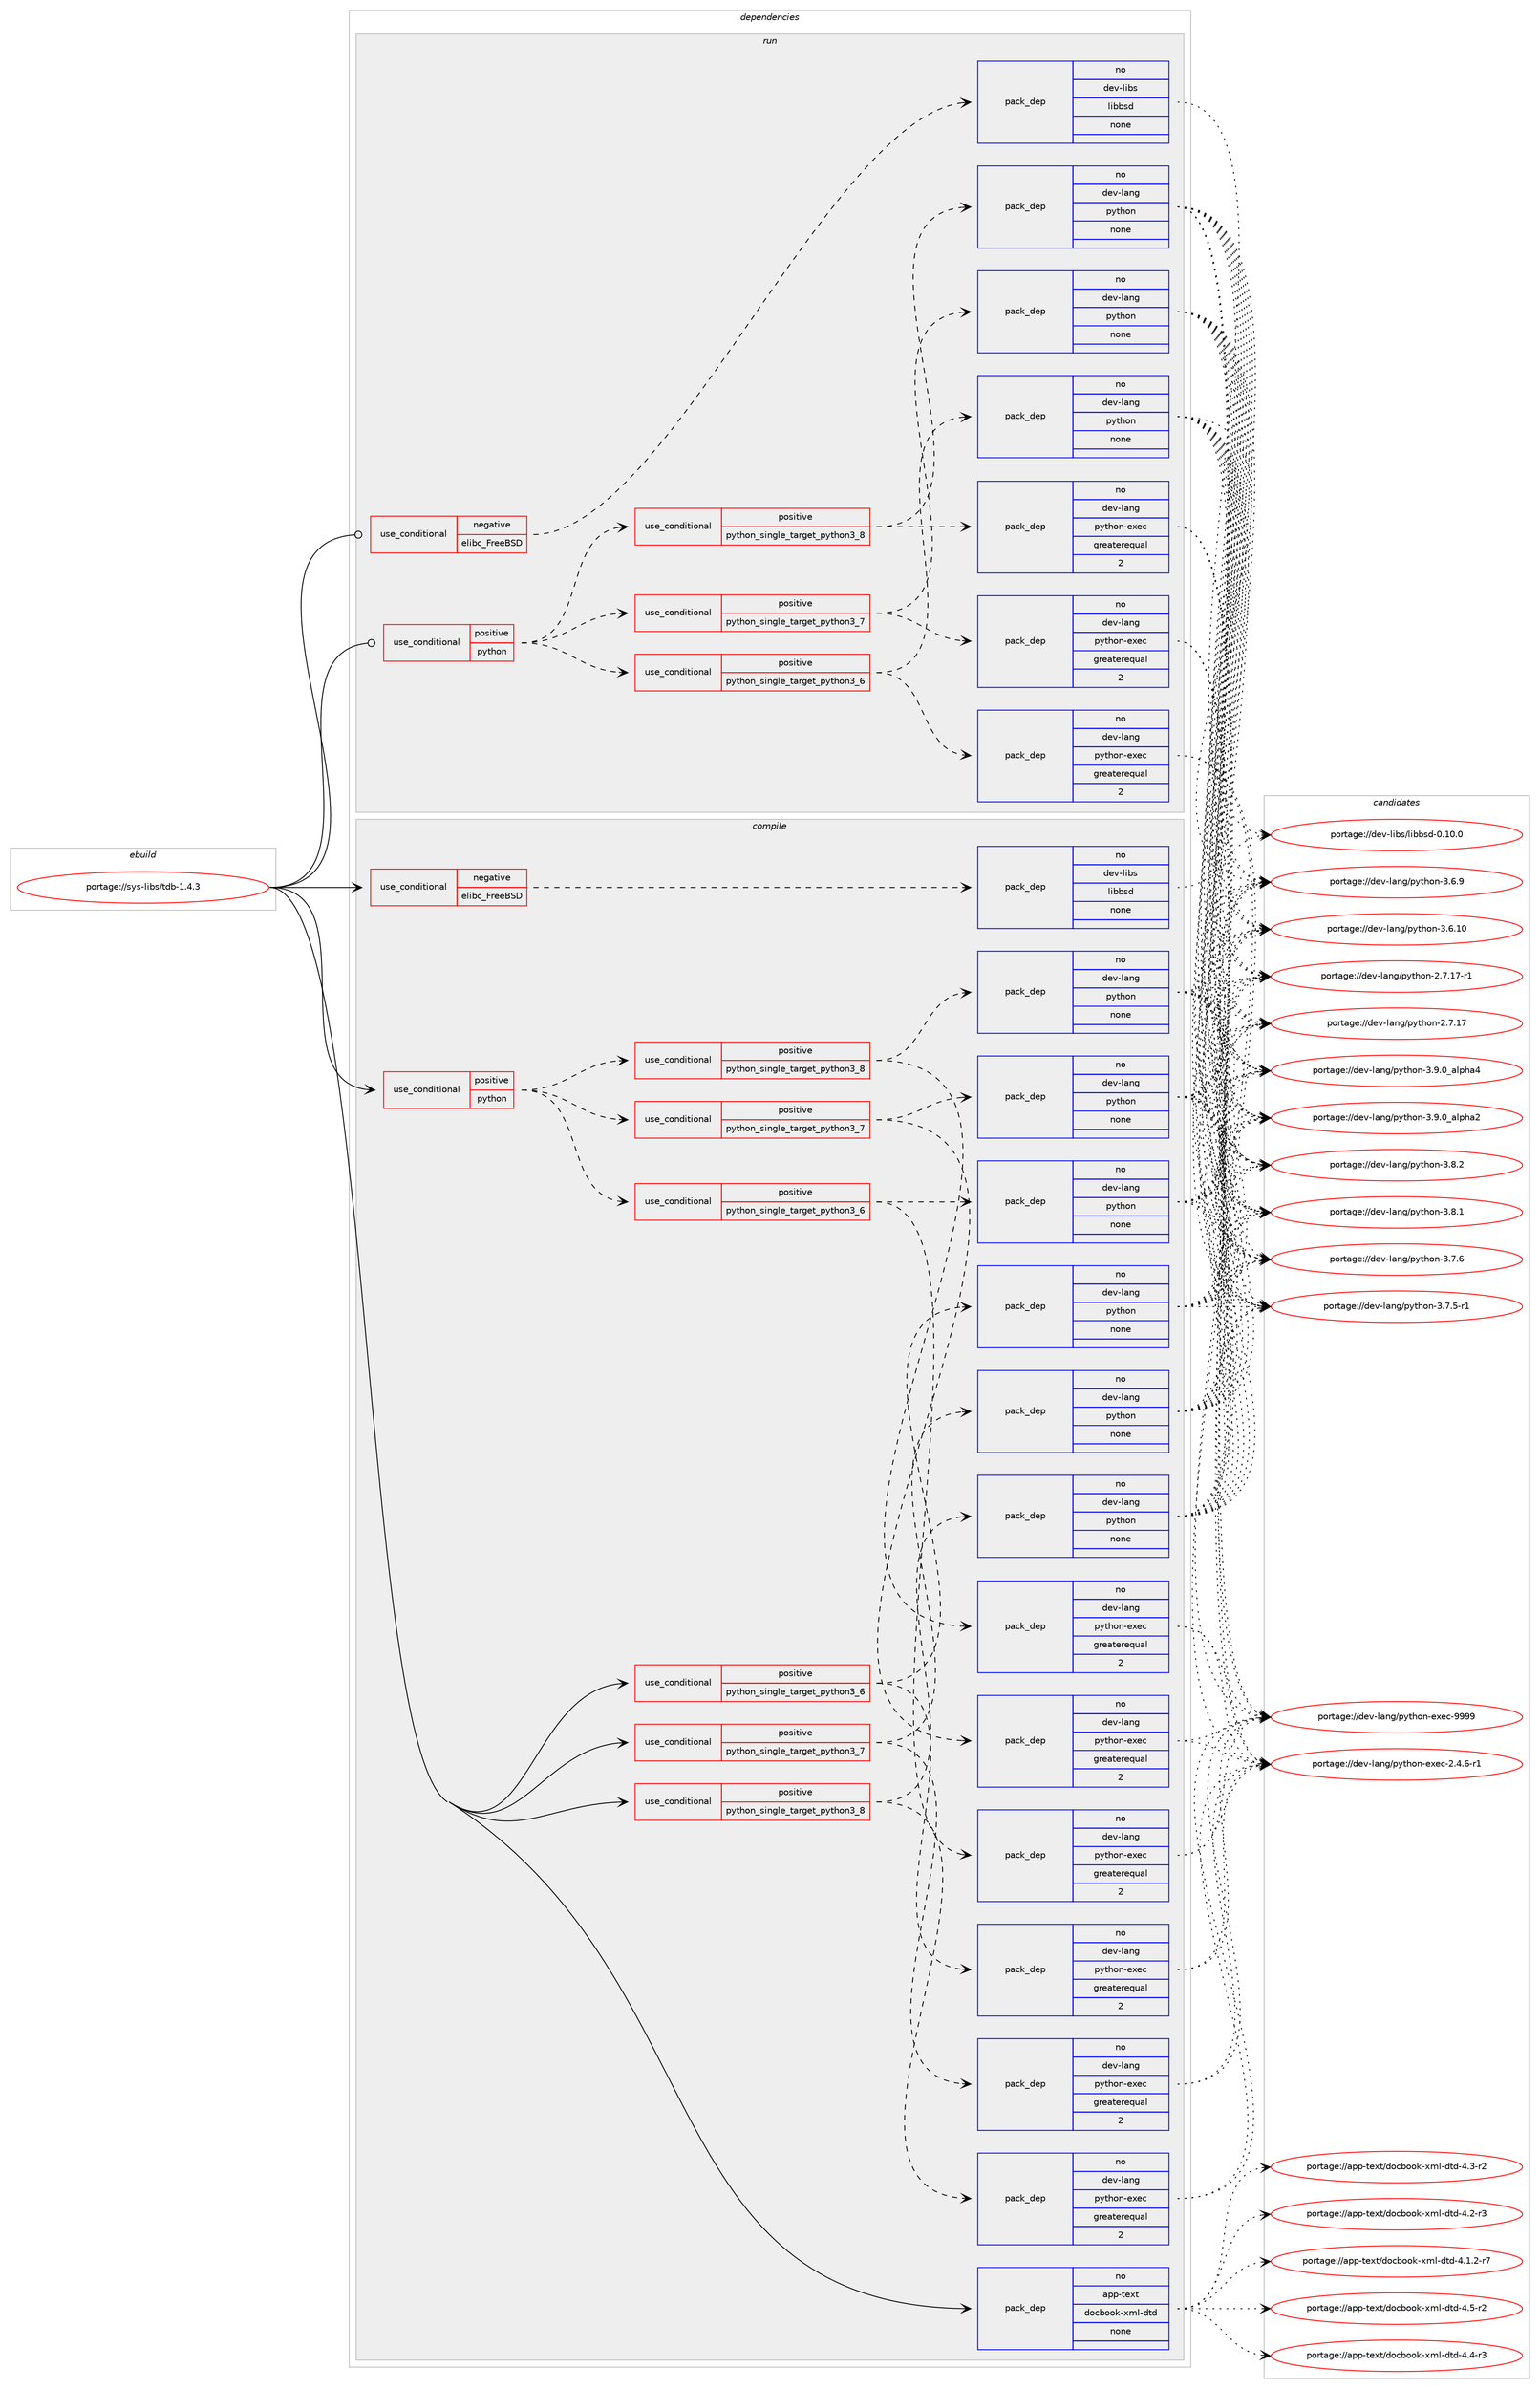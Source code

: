 digraph prolog {

# *************
# Graph options
# *************

newrank=true;
concentrate=true;
compound=true;
graph [rankdir=LR,fontname=Helvetica,fontsize=10,ranksep=1.5];#, ranksep=2.5, nodesep=0.2];
edge  [arrowhead=vee];
node  [fontname=Helvetica,fontsize=10];

# **********
# The ebuild
# **********

subgraph cluster_leftcol {
color=gray;
rank=same;
label=<<i>ebuild</i>>;
id [label="portage://sys-libs/tdb-1.4.3", color=red, width=4, href="../sys-libs/tdb-1.4.3.svg"];
}

# ****************
# The dependencies
# ****************

subgraph cluster_midcol {
color=gray;
label=<<i>dependencies</i>>;
subgraph cluster_compile {
fillcolor="#eeeeee";
style=filled;
label=<<i>compile</i>>;
subgraph cond4145 {
dependency25402 [label=<<TABLE BORDER="0" CELLBORDER="1" CELLSPACING="0" CELLPADDING="4"><TR><TD ROWSPAN="3" CELLPADDING="10">use_conditional</TD></TR><TR><TD>negative</TD></TR><TR><TD>elibc_FreeBSD</TD></TR></TABLE>>, shape=none, color=red];
subgraph pack20585 {
dependency25403 [label=<<TABLE BORDER="0" CELLBORDER="1" CELLSPACING="0" CELLPADDING="4" WIDTH="220"><TR><TD ROWSPAN="6" CELLPADDING="30">pack_dep</TD></TR><TR><TD WIDTH="110">no</TD></TR><TR><TD>dev-libs</TD></TR><TR><TD>libbsd</TD></TR><TR><TD>none</TD></TR><TR><TD></TD></TR></TABLE>>, shape=none, color=blue];
}
dependency25402:e -> dependency25403:w [weight=20,style="dashed",arrowhead="vee"];
}
id:e -> dependency25402:w [weight=20,style="solid",arrowhead="vee"];
subgraph cond4146 {
dependency25404 [label=<<TABLE BORDER="0" CELLBORDER="1" CELLSPACING="0" CELLPADDING="4"><TR><TD ROWSPAN="3" CELLPADDING="10">use_conditional</TD></TR><TR><TD>positive</TD></TR><TR><TD>python</TD></TR></TABLE>>, shape=none, color=red];
subgraph cond4147 {
dependency25405 [label=<<TABLE BORDER="0" CELLBORDER="1" CELLSPACING="0" CELLPADDING="4"><TR><TD ROWSPAN="3" CELLPADDING="10">use_conditional</TD></TR><TR><TD>positive</TD></TR><TR><TD>python_single_target_python3_6</TD></TR></TABLE>>, shape=none, color=red];
subgraph pack20586 {
dependency25406 [label=<<TABLE BORDER="0" CELLBORDER="1" CELLSPACING="0" CELLPADDING="4" WIDTH="220"><TR><TD ROWSPAN="6" CELLPADDING="30">pack_dep</TD></TR><TR><TD WIDTH="110">no</TD></TR><TR><TD>dev-lang</TD></TR><TR><TD>python</TD></TR><TR><TD>none</TD></TR><TR><TD></TD></TR></TABLE>>, shape=none, color=blue];
}
dependency25405:e -> dependency25406:w [weight=20,style="dashed",arrowhead="vee"];
subgraph pack20587 {
dependency25407 [label=<<TABLE BORDER="0" CELLBORDER="1" CELLSPACING="0" CELLPADDING="4" WIDTH="220"><TR><TD ROWSPAN="6" CELLPADDING="30">pack_dep</TD></TR><TR><TD WIDTH="110">no</TD></TR><TR><TD>dev-lang</TD></TR><TR><TD>python-exec</TD></TR><TR><TD>greaterequal</TD></TR><TR><TD>2</TD></TR></TABLE>>, shape=none, color=blue];
}
dependency25405:e -> dependency25407:w [weight=20,style="dashed",arrowhead="vee"];
}
dependency25404:e -> dependency25405:w [weight=20,style="dashed",arrowhead="vee"];
subgraph cond4148 {
dependency25408 [label=<<TABLE BORDER="0" CELLBORDER="1" CELLSPACING="0" CELLPADDING="4"><TR><TD ROWSPAN="3" CELLPADDING="10">use_conditional</TD></TR><TR><TD>positive</TD></TR><TR><TD>python_single_target_python3_7</TD></TR></TABLE>>, shape=none, color=red];
subgraph pack20588 {
dependency25409 [label=<<TABLE BORDER="0" CELLBORDER="1" CELLSPACING="0" CELLPADDING="4" WIDTH="220"><TR><TD ROWSPAN="6" CELLPADDING="30">pack_dep</TD></TR><TR><TD WIDTH="110">no</TD></TR><TR><TD>dev-lang</TD></TR><TR><TD>python</TD></TR><TR><TD>none</TD></TR><TR><TD></TD></TR></TABLE>>, shape=none, color=blue];
}
dependency25408:e -> dependency25409:w [weight=20,style="dashed",arrowhead="vee"];
subgraph pack20589 {
dependency25410 [label=<<TABLE BORDER="0" CELLBORDER="1" CELLSPACING="0" CELLPADDING="4" WIDTH="220"><TR><TD ROWSPAN="6" CELLPADDING="30">pack_dep</TD></TR><TR><TD WIDTH="110">no</TD></TR><TR><TD>dev-lang</TD></TR><TR><TD>python-exec</TD></TR><TR><TD>greaterequal</TD></TR><TR><TD>2</TD></TR></TABLE>>, shape=none, color=blue];
}
dependency25408:e -> dependency25410:w [weight=20,style="dashed",arrowhead="vee"];
}
dependency25404:e -> dependency25408:w [weight=20,style="dashed",arrowhead="vee"];
subgraph cond4149 {
dependency25411 [label=<<TABLE BORDER="0" CELLBORDER="1" CELLSPACING="0" CELLPADDING="4"><TR><TD ROWSPAN="3" CELLPADDING="10">use_conditional</TD></TR><TR><TD>positive</TD></TR><TR><TD>python_single_target_python3_8</TD></TR></TABLE>>, shape=none, color=red];
subgraph pack20590 {
dependency25412 [label=<<TABLE BORDER="0" CELLBORDER="1" CELLSPACING="0" CELLPADDING="4" WIDTH="220"><TR><TD ROWSPAN="6" CELLPADDING="30">pack_dep</TD></TR><TR><TD WIDTH="110">no</TD></TR><TR><TD>dev-lang</TD></TR><TR><TD>python</TD></TR><TR><TD>none</TD></TR><TR><TD></TD></TR></TABLE>>, shape=none, color=blue];
}
dependency25411:e -> dependency25412:w [weight=20,style="dashed",arrowhead="vee"];
subgraph pack20591 {
dependency25413 [label=<<TABLE BORDER="0" CELLBORDER="1" CELLSPACING="0" CELLPADDING="4" WIDTH="220"><TR><TD ROWSPAN="6" CELLPADDING="30">pack_dep</TD></TR><TR><TD WIDTH="110">no</TD></TR><TR><TD>dev-lang</TD></TR><TR><TD>python-exec</TD></TR><TR><TD>greaterequal</TD></TR><TR><TD>2</TD></TR></TABLE>>, shape=none, color=blue];
}
dependency25411:e -> dependency25413:w [weight=20,style="dashed",arrowhead="vee"];
}
dependency25404:e -> dependency25411:w [weight=20,style="dashed",arrowhead="vee"];
}
id:e -> dependency25404:w [weight=20,style="solid",arrowhead="vee"];
subgraph cond4150 {
dependency25414 [label=<<TABLE BORDER="0" CELLBORDER="1" CELLSPACING="0" CELLPADDING="4"><TR><TD ROWSPAN="3" CELLPADDING="10">use_conditional</TD></TR><TR><TD>positive</TD></TR><TR><TD>python_single_target_python3_6</TD></TR></TABLE>>, shape=none, color=red];
subgraph pack20592 {
dependency25415 [label=<<TABLE BORDER="0" CELLBORDER="1" CELLSPACING="0" CELLPADDING="4" WIDTH="220"><TR><TD ROWSPAN="6" CELLPADDING="30">pack_dep</TD></TR><TR><TD WIDTH="110">no</TD></TR><TR><TD>dev-lang</TD></TR><TR><TD>python</TD></TR><TR><TD>none</TD></TR><TR><TD></TD></TR></TABLE>>, shape=none, color=blue];
}
dependency25414:e -> dependency25415:w [weight=20,style="dashed",arrowhead="vee"];
subgraph pack20593 {
dependency25416 [label=<<TABLE BORDER="0" CELLBORDER="1" CELLSPACING="0" CELLPADDING="4" WIDTH="220"><TR><TD ROWSPAN="6" CELLPADDING="30">pack_dep</TD></TR><TR><TD WIDTH="110">no</TD></TR><TR><TD>dev-lang</TD></TR><TR><TD>python-exec</TD></TR><TR><TD>greaterequal</TD></TR><TR><TD>2</TD></TR></TABLE>>, shape=none, color=blue];
}
dependency25414:e -> dependency25416:w [weight=20,style="dashed",arrowhead="vee"];
}
id:e -> dependency25414:w [weight=20,style="solid",arrowhead="vee"];
subgraph cond4151 {
dependency25417 [label=<<TABLE BORDER="0" CELLBORDER="1" CELLSPACING="0" CELLPADDING="4"><TR><TD ROWSPAN="3" CELLPADDING="10">use_conditional</TD></TR><TR><TD>positive</TD></TR><TR><TD>python_single_target_python3_7</TD></TR></TABLE>>, shape=none, color=red];
subgraph pack20594 {
dependency25418 [label=<<TABLE BORDER="0" CELLBORDER="1" CELLSPACING="0" CELLPADDING="4" WIDTH="220"><TR><TD ROWSPAN="6" CELLPADDING="30">pack_dep</TD></TR><TR><TD WIDTH="110">no</TD></TR><TR><TD>dev-lang</TD></TR><TR><TD>python</TD></TR><TR><TD>none</TD></TR><TR><TD></TD></TR></TABLE>>, shape=none, color=blue];
}
dependency25417:e -> dependency25418:w [weight=20,style="dashed",arrowhead="vee"];
subgraph pack20595 {
dependency25419 [label=<<TABLE BORDER="0" CELLBORDER="1" CELLSPACING="0" CELLPADDING="4" WIDTH="220"><TR><TD ROWSPAN="6" CELLPADDING="30">pack_dep</TD></TR><TR><TD WIDTH="110">no</TD></TR><TR><TD>dev-lang</TD></TR><TR><TD>python-exec</TD></TR><TR><TD>greaterequal</TD></TR><TR><TD>2</TD></TR></TABLE>>, shape=none, color=blue];
}
dependency25417:e -> dependency25419:w [weight=20,style="dashed",arrowhead="vee"];
}
id:e -> dependency25417:w [weight=20,style="solid",arrowhead="vee"];
subgraph cond4152 {
dependency25420 [label=<<TABLE BORDER="0" CELLBORDER="1" CELLSPACING="0" CELLPADDING="4"><TR><TD ROWSPAN="3" CELLPADDING="10">use_conditional</TD></TR><TR><TD>positive</TD></TR><TR><TD>python_single_target_python3_8</TD></TR></TABLE>>, shape=none, color=red];
subgraph pack20596 {
dependency25421 [label=<<TABLE BORDER="0" CELLBORDER="1" CELLSPACING="0" CELLPADDING="4" WIDTH="220"><TR><TD ROWSPAN="6" CELLPADDING="30">pack_dep</TD></TR><TR><TD WIDTH="110">no</TD></TR><TR><TD>dev-lang</TD></TR><TR><TD>python</TD></TR><TR><TD>none</TD></TR><TR><TD></TD></TR></TABLE>>, shape=none, color=blue];
}
dependency25420:e -> dependency25421:w [weight=20,style="dashed",arrowhead="vee"];
subgraph pack20597 {
dependency25422 [label=<<TABLE BORDER="0" CELLBORDER="1" CELLSPACING="0" CELLPADDING="4" WIDTH="220"><TR><TD ROWSPAN="6" CELLPADDING="30">pack_dep</TD></TR><TR><TD WIDTH="110">no</TD></TR><TR><TD>dev-lang</TD></TR><TR><TD>python-exec</TD></TR><TR><TD>greaterequal</TD></TR><TR><TD>2</TD></TR></TABLE>>, shape=none, color=blue];
}
dependency25420:e -> dependency25422:w [weight=20,style="dashed",arrowhead="vee"];
}
id:e -> dependency25420:w [weight=20,style="solid",arrowhead="vee"];
subgraph pack20598 {
dependency25423 [label=<<TABLE BORDER="0" CELLBORDER="1" CELLSPACING="0" CELLPADDING="4" WIDTH="220"><TR><TD ROWSPAN="6" CELLPADDING="30">pack_dep</TD></TR><TR><TD WIDTH="110">no</TD></TR><TR><TD>app-text</TD></TR><TR><TD>docbook-xml-dtd</TD></TR><TR><TD>none</TD></TR><TR><TD></TD></TR></TABLE>>, shape=none, color=blue];
}
id:e -> dependency25423:w [weight=20,style="solid",arrowhead="vee"];
}
subgraph cluster_compileandrun {
fillcolor="#eeeeee";
style=filled;
label=<<i>compile and run</i>>;
}
subgraph cluster_run {
fillcolor="#eeeeee";
style=filled;
label=<<i>run</i>>;
subgraph cond4153 {
dependency25424 [label=<<TABLE BORDER="0" CELLBORDER="1" CELLSPACING="0" CELLPADDING="4"><TR><TD ROWSPAN="3" CELLPADDING="10">use_conditional</TD></TR><TR><TD>negative</TD></TR><TR><TD>elibc_FreeBSD</TD></TR></TABLE>>, shape=none, color=red];
subgraph pack20599 {
dependency25425 [label=<<TABLE BORDER="0" CELLBORDER="1" CELLSPACING="0" CELLPADDING="4" WIDTH="220"><TR><TD ROWSPAN="6" CELLPADDING="30">pack_dep</TD></TR><TR><TD WIDTH="110">no</TD></TR><TR><TD>dev-libs</TD></TR><TR><TD>libbsd</TD></TR><TR><TD>none</TD></TR><TR><TD></TD></TR></TABLE>>, shape=none, color=blue];
}
dependency25424:e -> dependency25425:w [weight=20,style="dashed",arrowhead="vee"];
}
id:e -> dependency25424:w [weight=20,style="solid",arrowhead="odot"];
subgraph cond4154 {
dependency25426 [label=<<TABLE BORDER="0" CELLBORDER="1" CELLSPACING="0" CELLPADDING="4"><TR><TD ROWSPAN="3" CELLPADDING="10">use_conditional</TD></TR><TR><TD>positive</TD></TR><TR><TD>python</TD></TR></TABLE>>, shape=none, color=red];
subgraph cond4155 {
dependency25427 [label=<<TABLE BORDER="0" CELLBORDER="1" CELLSPACING="0" CELLPADDING="4"><TR><TD ROWSPAN="3" CELLPADDING="10">use_conditional</TD></TR><TR><TD>positive</TD></TR><TR><TD>python_single_target_python3_6</TD></TR></TABLE>>, shape=none, color=red];
subgraph pack20600 {
dependency25428 [label=<<TABLE BORDER="0" CELLBORDER="1" CELLSPACING="0" CELLPADDING="4" WIDTH="220"><TR><TD ROWSPAN="6" CELLPADDING="30">pack_dep</TD></TR><TR><TD WIDTH="110">no</TD></TR><TR><TD>dev-lang</TD></TR><TR><TD>python</TD></TR><TR><TD>none</TD></TR><TR><TD></TD></TR></TABLE>>, shape=none, color=blue];
}
dependency25427:e -> dependency25428:w [weight=20,style="dashed",arrowhead="vee"];
subgraph pack20601 {
dependency25429 [label=<<TABLE BORDER="0" CELLBORDER="1" CELLSPACING="0" CELLPADDING="4" WIDTH="220"><TR><TD ROWSPAN="6" CELLPADDING="30">pack_dep</TD></TR><TR><TD WIDTH="110">no</TD></TR><TR><TD>dev-lang</TD></TR><TR><TD>python-exec</TD></TR><TR><TD>greaterequal</TD></TR><TR><TD>2</TD></TR></TABLE>>, shape=none, color=blue];
}
dependency25427:e -> dependency25429:w [weight=20,style="dashed",arrowhead="vee"];
}
dependency25426:e -> dependency25427:w [weight=20,style="dashed",arrowhead="vee"];
subgraph cond4156 {
dependency25430 [label=<<TABLE BORDER="0" CELLBORDER="1" CELLSPACING="0" CELLPADDING="4"><TR><TD ROWSPAN="3" CELLPADDING="10">use_conditional</TD></TR><TR><TD>positive</TD></TR><TR><TD>python_single_target_python3_7</TD></TR></TABLE>>, shape=none, color=red];
subgraph pack20602 {
dependency25431 [label=<<TABLE BORDER="0" CELLBORDER="1" CELLSPACING="0" CELLPADDING="4" WIDTH="220"><TR><TD ROWSPAN="6" CELLPADDING="30">pack_dep</TD></TR><TR><TD WIDTH="110">no</TD></TR><TR><TD>dev-lang</TD></TR><TR><TD>python</TD></TR><TR><TD>none</TD></TR><TR><TD></TD></TR></TABLE>>, shape=none, color=blue];
}
dependency25430:e -> dependency25431:w [weight=20,style="dashed",arrowhead="vee"];
subgraph pack20603 {
dependency25432 [label=<<TABLE BORDER="0" CELLBORDER="1" CELLSPACING="0" CELLPADDING="4" WIDTH="220"><TR><TD ROWSPAN="6" CELLPADDING="30">pack_dep</TD></TR><TR><TD WIDTH="110">no</TD></TR><TR><TD>dev-lang</TD></TR><TR><TD>python-exec</TD></TR><TR><TD>greaterequal</TD></TR><TR><TD>2</TD></TR></TABLE>>, shape=none, color=blue];
}
dependency25430:e -> dependency25432:w [weight=20,style="dashed",arrowhead="vee"];
}
dependency25426:e -> dependency25430:w [weight=20,style="dashed",arrowhead="vee"];
subgraph cond4157 {
dependency25433 [label=<<TABLE BORDER="0" CELLBORDER="1" CELLSPACING="0" CELLPADDING="4"><TR><TD ROWSPAN="3" CELLPADDING="10">use_conditional</TD></TR><TR><TD>positive</TD></TR><TR><TD>python_single_target_python3_8</TD></TR></TABLE>>, shape=none, color=red];
subgraph pack20604 {
dependency25434 [label=<<TABLE BORDER="0" CELLBORDER="1" CELLSPACING="0" CELLPADDING="4" WIDTH="220"><TR><TD ROWSPAN="6" CELLPADDING="30">pack_dep</TD></TR><TR><TD WIDTH="110">no</TD></TR><TR><TD>dev-lang</TD></TR><TR><TD>python</TD></TR><TR><TD>none</TD></TR><TR><TD></TD></TR></TABLE>>, shape=none, color=blue];
}
dependency25433:e -> dependency25434:w [weight=20,style="dashed",arrowhead="vee"];
subgraph pack20605 {
dependency25435 [label=<<TABLE BORDER="0" CELLBORDER="1" CELLSPACING="0" CELLPADDING="4" WIDTH="220"><TR><TD ROWSPAN="6" CELLPADDING="30">pack_dep</TD></TR><TR><TD WIDTH="110">no</TD></TR><TR><TD>dev-lang</TD></TR><TR><TD>python-exec</TD></TR><TR><TD>greaterequal</TD></TR><TR><TD>2</TD></TR></TABLE>>, shape=none, color=blue];
}
dependency25433:e -> dependency25435:w [weight=20,style="dashed",arrowhead="vee"];
}
dependency25426:e -> dependency25433:w [weight=20,style="dashed",arrowhead="vee"];
}
id:e -> dependency25426:w [weight=20,style="solid",arrowhead="odot"];
}
}

# **************
# The candidates
# **************

subgraph cluster_choices {
rank=same;
color=gray;
label=<<i>candidates</i>>;

subgraph choice20585 {
color=black;
nodesep=1;
choice100101118451081059811547108105989811510045484649484648 [label="portage://dev-libs/libbsd-0.10.0", color=red, width=4,href="../dev-libs/libbsd-0.10.0.svg"];
dependency25403:e -> choice100101118451081059811547108105989811510045484649484648:w [style=dotted,weight="100"];
}
subgraph choice20586 {
color=black;
nodesep=1;
choice10010111845108971101034711212111610411111045514657464895971081121049752 [label="portage://dev-lang/python-3.9.0_alpha4", color=red, width=4,href="../dev-lang/python-3.9.0_alpha4.svg"];
choice10010111845108971101034711212111610411111045514657464895971081121049750 [label="portage://dev-lang/python-3.9.0_alpha2", color=red, width=4,href="../dev-lang/python-3.9.0_alpha2.svg"];
choice100101118451089711010347112121116104111110455146564650 [label="portage://dev-lang/python-3.8.2", color=red, width=4,href="../dev-lang/python-3.8.2.svg"];
choice100101118451089711010347112121116104111110455146564649 [label="portage://dev-lang/python-3.8.1", color=red, width=4,href="../dev-lang/python-3.8.1.svg"];
choice100101118451089711010347112121116104111110455146554654 [label="portage://dev-lang/python-3.7.6", color=red, width=4,href="../dev-lang/python-3.7.6.svg"];
choice1001011184510897110103471121211161041111104551465546534511449 [label="portage://dev-lang/python-3.7.5-r1", color=red, width=4,href="../dev-lang/python-3.7.5-r1.svg"];
choice100101118451089711010347112121116104111110455146544657 [label="portage://dev-lang/python-3.6.9", color=red, width=4,href="../dev-lang/python-3.6.9.svg"];
choice10010111845108971101034711212111610411111045514654464948 [label="portage://dev-lang/python-3.6.10", color=red, width=4,href="../dev-lang/python-3.6.10.svg"];
choice100101118451089711010347112121116104111110455046554649554511449 [label="portage://dev-lang/python-2.7.17-r1", color=red, width=4,href="../dev-lang/python-2.7.17-r1.svg"];
choice10010111845108971101034711212111610411111045504655464955 [label="portage://dev-lang/python-2.7.17", color=red, width=4,href="../dev-lang/python-2.7.17.svg"];
dependency25406:e -> choice10010111845108971101034711212111610411111045514657464895971081121049752:w [style=dotted,weight="100"];
dependency25406:e -> choice10010111845108971101034711212111610411111045514657464895971081121049750:w [style=dotted,weight="100"];
dependency25406:e -> choice100101118451089711010347112121116104111110455146564650:w [style=dotted,weight="100"];
dependency25406:e -> choice100101118451089711010347112121116104111110455146564649:w [style=dotted,weight="100"];
dependency25406:e -> choice100101118451089711010347112121116104111110455146554654:w [style=dotted,weight="100"];
dependency25406:e -> choice1001011184510897110103471121211161041111104551465546534511449:w [style=dotted,weight="100"];
dependency25406:e -> choice100101118451089711010347112121116104111110455146544657:w [style=dotted,weight="100"];
dependency25406:e -> choice10010111845108971101034711212111610411111045514654464948:w [style=dotted,weight="100"];
dependency25406:e -> choice100101118451089711010347112121116104111110455046554649554511449:w [style=dotted,weight="100"];
dependency25406:e -> choice10010111845108971101034711212111610411111045504655464955:w [style=dotted,weight="100"];
}
subgraph choice20587 {
color=black;
nodesep=1;
choice10010111845108971101034711212111610411111045101120101994557575757 [label="portage://dev-lang/python-exec-9999", color=red, width=4,href="../dev-lang/python-exec-9999.svg"];
choice10010111845108971101034711212111610411111045101120101994550465246544511449 [label="portage://dev-lang/python-exec-2.4.6-r1", color=red, width=4,href="../dev-lang/python-exec-2.4.6-r1.svg"];
dependency25407:e -> choice10010111845108971101034711212111610411111045101120101994557575757:w [style=dotted,weight="100"];
dependency25407:e -> choice10010111845108971101034711212111610411111045101120101994550465246544511449:w [style=dotted,weight="100"];
}
subgraph choice20588 {
color=black;
nodesep=1;
choice10010111845108971101034711212111610411111045514657464895971081121049752 [label="portage://dev-lang/python-3.9.0_alpha4", color=red, width=4,href="../dev-lang/python-3.9.0_alpha4.svg"];
choice10010111845108971101034711212111610411111045514657464895971081121049750 [label="portage://dev-lang/python-3.9.0_alpha2", color=red, width=4,href="../dev-lang/python-3.9.0_alpha2.svg"];
choice100101118451089711010347112121116104111110455146564650 [label="portage://dev-lang/python-3.8.2", color=red, width=4,href="../dev-lang/python-3.8.2.svg"];
choice100101118451089711010347112121116104111110455146564649 [label="portage://dev-lang/python-3.8.1", color=red, width=4,href="../dev-lang/python-3.8.1.svg"];
choice100101118451089711010347112121116104111110455146554654 [label="portage://dev-lang/python-3.7.6", color=red, width=4,href="../dev-lang/python-3.7.6.svg"];
choice1001011184510897110103471121211161041111104551465546534511449 [label="portage://dev-lang/python-3.7.5-r1", color=red, width=4,href="../dev-lang/python-3.7.5-r1.svg"];
choice100101118451089711010347112121116104111110455146544657 [label="portage://dev-lang/python-3.6.9", color=red, width=4,href="../dev-lang/python-3.6.9.svg"];
choice10010111845108971101034711212111610411111045514654464948 [label="portage://dev-lang/python-3.6.10", color=red, width=4,href="../dev-lang/python-3.6.10.svg"];
choice100101118451089711010347112121116104111110455046554649554511449 [label="portage://dev-lang/python-2.7.17-r1", color=red, width=4,href="../dev-lang/python-2.7.17-r1.svg"];
choice10010111845108971101034711212111610411111045504655464955 [label="portage://dev-lang/python-2.7.17", color=red, width=4,href="../dev-lang/python-2.7.17.svg"];
dependency25409:e -> choice10010111845108971101034711212111610411111045514657464895971081121049752:w [style=dotted,weight="100"];
dependency25409:e -> choice10010111845108971101034711212111610411111045514657464895971081121049750:w [style=dotted,weight="100"];
dependency25409:e -> choice100101118451089711010347112121116104111110455146564650:w [style=dotted,weight="100"];
dependency25409:e -> choice100101118451089711010347112121116104111110455146564649:w [style=dotted,weight="100"];
dependency25409:e -> choice100101118451089711010347112121116104111110455146554654:w [style=dotted,weight="100"];
dependency25409:e -> choice1001011184510897110103471121211161041111104551465546534511449:w [style=dotted,weight="100"];
dependency25409:e -> choice100101118451089711010347112121116104111110455146544657:w [style=dotted,weight="100"];
dependency25409:e -> choice10010111845108971101034711212111610411111045514654464948:w [style=dotted,weight="100"];
dependency25409:e -> choice100101118451089711010347112121116104111110455046554649554511449:w [style=dotted,weight="100"];
dependency25409:e -> choice10010111845108971101034711212111610411111045504655464955:w [style=dotted,weight="100"];
}
subgraph choice20589 {
color=black;
nodesep=1;
choice10010111845108971101034711212111610411111045101120101994557575757 [label="portage://dev-lang/python-exec-9999", color=red, width=4,href="../dev-lang/python-exec-9999.svg"];
choice10010111845108971101034711212111610411111045101120101994550465246544511449 [label="portage://dev-lang/python-exec-2.4.6-r1", color=red, width=4,href="../dev-lang/python-exec-2.4.6-r1.svg"];
dependency25410:e -> choice10010111845108971101034711212111610411111045101120101994557575757:w [style=dotted,weight="100"];
dependency25410:e -> choice10010111845108971101034711212111610411111045101120101994550465246544511449:w [style=dotted,weight="100"];
}
subgraph choice20590 {
color=black;
nodesep=1;
choice10010111845108971101034711212111610411111045514657464895971081121049752 [label="portage://dev-lang/python-3.9.0_alpha4", color=red, width=4,href="../dev-lang/python-3.9.0_alpha4.svg"];
choice10010111845108971101034711212111610411111045514657464895971081121049750 [label="portage://dev-lang/python-3.9.0_alpha2", color=red, width=4,href="../dev-lang/python-3.9.0_alpha2.svg"];
choice100101118451089711010347112121116104111110455146564650 [label="portage://dev-lang/python-3.8.2", color=red, width=4,href="../dev-lang/python-3.8.2.svg"];
choice100101118451089711010347112121116104111110455146564649 [label="portage://dev-lang/python-3.8.1", color=red, width=4,href="../dev-lang/python-3.8.1.svg"];
choice100101118451089711010347112121116104111110455146554654 [label="portage://dev-lang/python-3.7.6", color=red, width=4,href="../dev-lang/python-3.7.6.svg"];
choice1001011184510897110103471121211161041111104551465546534511449 [label="portage://dev-lang/python-3.7.5-r1", color=red, width=4,href="../dev-lang/python-3.7.5-r1.svg"];
choice100101118451089711010347112121116104111110455146544657 [label="portage://dev-lang/python-3.6.9", color=red, width=4,href="../dev-lang/python-3.6.9.svg"];
choice10010111845108971101034711212111610411111045514654464948 [label="portage://dev-lang/python-3.6.10", color=red, width=4,href="../dev-lang/python-3.6.10.svg"];
choice100101118451089711010347112121116104111110455046554649554511449 [label="portage://dev-lang/python-2.7.17-r1", color=red, width=4,href="../dev-lang/python-2.7.17-r1.svg"];
choice10010111845108971101034711212111610411111045504655464955 [label="portage://dev-lang/python-2.7.17", color=red, width=4,href="../dev-lang/python-2.7.17.svg"];
dependency25412:e -> choice10010111845108971101034711212111610411111045514657464895971081121049752:w [style=dotted,weight="100"];
dependency25412:e -> choice10010111845108971101034711212111610411111045514657464895971081121049750:w [style=dotted,weight="100"];
dependency25412:e -> choice100101118451089711010347112121116104111110455146564650:w [style=dotted,weight="100"];
dependency25412:e -> choice100101118451089711010347112121116104111110455146564649:w [style=dotted,weight="100"];
dependency25412:e -> choice100101118451089711010347112121116104111110455146554654:w [style=dotted,weight="100"];
dependency25412:e -> choice1001011184510897110103471121211161041111104551465546534511449:w [style=dotted,weight="100"];
dependency25412:e -> choice100101118451089711010347112121116104111110455146544657:w [style=dotted,weight="100"];
dependency25412:e -> choice10010111845108971101034711212111610411111045514654464948:w [style=dotted,weight="100"];
dependency25412:e -> choice100101118451089711010347112121116104111110455046554649554511449:w [style=dotted,weight="100"];
dependency25412:e -> choice10010111845108971101034711212111610411111045504655464955:w [style=dotted,weight="100"];
}
subgraph choice20591 {
color=black;
nodesep=1;
choice10010111845108971101034711212111610411111045101120101994557575757 [label="portage://dev-lang/python-exec-9999", color=red, width=4,href="../dev-lang/python-exec-9999.svg"];
choice10010111845108971101034711212111610411111045101120101994550465246544511449 [label="portage://dev-lang/python-exec-2.4.6-r1", color=red, width=4,href="../dev-lang/python-exec-2.4.6-r1.svg"];
dependency25413:e -> choice10010111845108971101034711212111610411111045101120101994557575757:w [style=dotted,weight="100"];
dependency25413:e -> choice10010111845108971101034711212111610411111045101120101994550465246544511449:w [style=dotted,weight="100"];
}
subgraph choice20592 {
color=black;
nodesep=1;
choice10010111845108971101034711212111610411111045514657464895971081121049752 [label="portage://dev-lang/python-3.9.0_alpha4", color=red, width=4,href="../dev-lang/python-3.9.0_alpha4.svg"];
choice10010111845108971101034711212111610411111045514657464895971081121049750 [label="portage://dev-lang/python-3.9.0_alpha2", color=red, width=4,href="../dev-lang/python-3.9.0_alpha2.svg"];
choice100101118451089711010347112121116104111110455146564650 [label="portage://dev-lang/python-3.8.2", color=red, width=4,href="../dev-lang/python-3.8.2.svg"];
choice100101118451089711010347112121116104111110455146564649 [label="portage://dev-lang/python-3.8.1", color=red, width=4,href="../dev-lang/python-3.8.1.svg"];
choice100101118451089711010347112121116104111110455146554654 [label="portage://dev-lang/python-3.7.6", color=red, width=4,href="../dev-lang/python-3.7.6.svg"];
choice1001011184510897110103471121211161041111104551465546534511449 [label="portage://dev-lang/python-3.7.5-r1", color=red, width=4,href="../dev-lang/python-3.7.5-r1.svg"];
choice100101118451089711010347112121116104111110455146544657 [label="portage://dev-lang/python-3.6.9", color=red, width=4,href="../dev-lang/python-3.6.9.svg"];
choice10010111845108971101034711212111610411111045514654464948 [label="portage://dev-lang/python-3.6.10", color=red, width=4,href="../dev-lang/python-3.6.10.svg"];
choice100101118451089711010347112121116104111110455046554649554511449 [label="portage://dev-lang/python-2.7.17-r1", color=red, width=4,href="../dev-lang/python-2.7.17-r1.svg"];
choice10010111845108971101034711212111610411111045504655464955 [label="portage://dev-lang/python-2.7.17", color=red, width=4,href="../dev-lang/python-2.7.17.svg"];
dependency25415:e -> choice10010111845108971101034711212111610411111045514657464895971081121049752:w [style=dotted,weight="100"];
dependency25415:e -> choice10010111845108971101034711212111610411111045514657464895971081121049750:w [style=dotted,weight="100"];
dependency25415:e -> choice100101118451089711010347112121116104111110455146564650:w [style=dotted,weight="100"];
dependency25415:e -> choice100101118451089711010347112121116104111110455146564649:w [style=dotted,weight="100"];
dependency25415:e -> choice100101118451089711010347112121116104111110455146554654:w [style=dotted,weight="100"];
dependency25415:e -> choice1001011184510897110103471121211161041111104551465546534511449:w [style=dotted,weight="100"];
dependency25415:e -> choice100101118451089711010347112121116104111110455146544657:w [style=dotted,weight="100"];
dependency25415:e -> choice10010111845108971101034711212111610411111045514654464948:w [style=dotted,weight="100"];
dependency25415:e -> choice100101118451089711010347112121116104111110455046554649554511449:w [style=dotted,weight="100"];
dependency25415:e -> choice10010111845108971101034711212111610411111045504655464955:w [style=dotted,weight="100"];
}
subgraph choice20593 {
color=black;
nodesep=1;
choice10010111845108971101034711212111610411111045101120101994557575757 [label="portage://dev-lang/python-exec-9999", color=red, width=4,href="../dev-lang/python-exec-9999.svg"];
choice10010111845108971101034711212111610411111045101120101994550465246544511449 [label="portage://dev-lang/python-exec-2.4.6-r1", color=red, width=4,href="../dev-lang/python-exec-2.4.6-r1.svg"];
dependency25416:e -> choice10010111845108971101034711212111610411111045101120101994557575757:w [style=dotted,weight="100"];
dependency25416:e -> choice10010111845108971101034711212111610411111045101120101994550465246544511449:w [style=dotted,weight="100"];
}
subgraph choice20594 {
color=black;
nodesep=1;
choice10010111845108971101034711212111610411111045514657464895971081121049752 [label="portage://dev-lang/python-3.9.0_alpha4", color=red, width=4,href="../dev-lang/python-3.9.0_alpha4.svg"];
choice10010111845108971101034711212111610411111045514657464895971081121049750 [label="portage://dev-lang/python-3.9.0_alpha2", color=red, width=4,href="../dev-lang/python-3.9.0_alpha2.svg"];
choice100101118451089711010347112121116104111110455146564650 [label="portage://dev-lang/python-3.8.2", color=red, width=4,href="../dev-lang/python-3.8.2.svg"];
choice100101118451089711010347112121116104111110455146564649 [label="portage://dev-lang/python-3.8.1", color=red, width=4,href="../dev-lang/python-3.8.1.svg"];
choice100101118451089711010347112121116104111110455146554654 [label="portage://dev-lang/python-3.7.6", color=red, width=4,href="../dev-lang/python-3.7.6.svg"];
choice1001011184510897110103471121211161041111104551465546534511449 [label="portage://dev-lang/python-3.7.5-r1", color=red, width=4,href="../dev-lang/python-3.7.5-r1.svg"];
choice100101118451089711010347112121116104111110455146544657 [label="portage://dev-lang/python-3.6.9", color=red, width=4,href="../dev-lang/python-3.6.9.svg"];
choice10010111845108971101034711212111610411111045514654464948 [label="portage://dev-lang/python-3.6.10", color=red, width=4,href="../dev-lang/python-3.6.10.svg"];
choice100101118451089711010347112121116104111110455046554649554511449 [label="portage://dev-lang/python-2.7.17-r1", color=red, width=4,href="../dev-lang/python-2.7.17-r1.svg"];
choice10010111845108971101034711212111610411111045504655464955 [label="portage://dev-lang/python-2.7.17", color=red, width=4,href="../dev-lang/python-2.7.17.svg"];
dependency25418:e -> choice10010111845108971101034711212111610411111045514657464895971081121049752:w [style=dotted,weight="100"];
dependency25418:e -> choice10010111845108971101034711212111610411111045514657464895971081121049750:w [style=dotted,weight="100"];
dependency25418:e -> choice100101118451089711010347112121116104111110455146564650:w [style=dotted,weight="100"];
dependency25418:e -> choice100101118451089711010347112121116104111110455146564649:w [style=dotted,weight="100"];
dependency25418:e -> choice100101118451089711010347112121116104111110455146554654:w [style=dotted,weight="100"];
dependency25418:e -> choice1001011184510897110103471121211161041111104551465546534511449:w [style=dotted,weight="100"];
dependency25418:e -> choice100101118451089711010347112121116104111110455146544657:w [style=dotted,weight="100"];
dependency25418:e -> choice10010111845108971101034711212111610411111045514654464948:w [style=dotted,weight="100"];
dependency25418:e -> choice100101118451089711010347112121116104111110455046554649554511449:w [style=dotted,weight="100"];
dependency25418:e -> choice10010111845108971101034711212111610411111045504655464955:w [style=dotted,weight="100"];
}
subgraph choice20595 {
color=black;
nodesep=1;
choice10010111845108971101034711212111610411111045101120101994557575757 [label="portage://dev-lang/python-exec-9999", color=red, width=4,href="../dev-lang/python-exec-9999.svg"];
choice10010111845108971101034711212111610411111045101120101994550465246544511449 [label="portage://dev-lang/python-exec-2.4.6-r1", color=red, width=4,href="../dev-lang/python-exec-2.4.6-r1.svg"];
dependency25419:e -> choice10010111845108971101034711212111610411111045101120101994557575757:w [style=dotted,weight="100"];
dependency25419:e -> choice10010111845108971101034711212111610411111045101120101994550465246544511449:w [style=dotted,weight="100"];
}
subgraph choice20596 {
color=black;
nodesep=1;
choice10010111845108971101034711212111610411111045514657464895971081121049752 [label="portage://dev-lang/python-3.9.0_alpha4", color=red, width=4,href="../dev-lang/python-3.9.0_alpha4.svg"];
choice10010111845108971101034711212111610411111045514657464895971081121049750 [label="portage://dev-lang/python-3.9.0_alpha2", color=red, width=4,href="../dev-lang/python-3.9.0_alpha2.svg"];
choice100101118451089711010347112121116104111110455146564650 [label="portage://dev-lang/python-3.8.2", color=red, width=4,href="../dev-lang/python-3.8.2.svg"];
choice100101118451089711010347112121116104111110455146564649 [label="portage://dev-lang/python-3.8.1", color=red, width=4,href="../dev-lang/python-3.8.1.svg"];
choice100101118451089711010347112121116104111110455146554654 [label="portage://dev-lang/python-3.7.6", color=red, width=4,href="../dev-lang/python-3.7.6.svg"];
choice1001011184510897110103471121211161041111104551465546534511449 [label="portage://dev-lang/python-3.7.5-r1", color=red, width=4,href="../dev-lang/python-3.7.5-r1.svg"];
choice100101118451089711010347112121116104111110455146544657 [label="portage://dev-lang/python-3.6.9", color=red, width=4,href="../dev-lang/python-3.6.9.svg"];
choice10010111845108971101034711212111610411111045514654464948 [label="portage://dev-lang/python-3.6.10", color=red, width=4,href="../dev-lang/python-3.6.10.svg"];
choice100101118451089711010347112121116104111110455046554649554511449 [label="portage://dev-lang/python-2.7.17-r1", color=red, width=4,href="../dev-lang/python-2.7.17-r1.svg"];
choice10010111845108971101034711212111610411111045504655464955 [label="portage://dev-lang/python-2.7.17", color=red, width=4,href="../dev-lang/python-2.7.17.svg"];
dependency25421:e -> choice10010111845108971101034711212111610411111045514657464895971081121049752:w [style=dotted,weight="100"];
dependency25421:e -> choice10010111845108971101034711212111610411111045514657464895971081121049750:w [style=dotted,weight="100"];
dependency25421:e -> choice100101118451089711010347112121116104111110455146564650:w [style=dotted,weight="100"];
dependency25421:e -> choice100101118451089711010347112121116104111110455146564649:w [style=dotted,weight="100"];
dependency25421:e -> choice100101118451089711010347112121116104111110455146554654:w [style=dotted,weight="100"];
dependency25421:e -> choice1001011184510897110103471121211161041111104551465546534511449:w [style=dotted,weight="100"];
dependency25421:e -> choice100101118451089711010347112121116104111110455146544657:w [style=dotted,weight="100"];
dependency25421:e -> choice10010111845108971101034711212111610411111045514654464948:w [style=dotted,weight="100"];
dependency25421:e -> choice100101118451089711010347112121116104111110455046554649554511449:w [style=dotted,weight="100"];
dependency25421:e -> choice10010111845108971101034711212111610411111045504655464955:w [style=dotted,weight="100"];
}
subgraph choice20597 {
color=black;
nodesep=1;
choice10010111845108971101034711212111610411111045101120101994557575757 [label="portage://dev-lang/python-exec-9999", color=red, width=4,href="../dev-lang/python-exec-9999.svg"];
choice10010111845108971101034711212111610411111045101120101994550465246544511449 [label="portage://dev-lang/python-exec-2.4.6-r1", color=red, width=4,href="../dev-lang/python-exec-2.4.6-r1.svg"];
dependency25422:e -> choice10010111845108971101034711212111610411111045101120101994557575757:w [style=dotted,weight="100"];
dependency25422:e -> choice10010111845108971101034711212111610411111045101120101994550465246544511449:w [style=dotted,weight="100"];
}
subgraph choice20598 {
color=black;
nodesep=1;
choice97112112451161011201164710011199981111111074512010910845100116100455246534511450 [label="portage://app-text/docbook-xml-dtd-4.5-r2", color=red, width=4,href="../app-text/docbook-xml-dtd-4.5-r2.svg"];
choice97112112451161011201164710011199981111111074512010910845100116100455246524511451 [label="portage://app-text/docbook-xml-dtd-4.4-r3", color=red, width=4,href="../app-text/docbook-xml-dtd-4.4-r3.svg"];
choice97112112451161011201164710011199981111111074512010910845100116100455246514511450 [label="portage://app-text/docbook-xml-dtd-4.3-r2", color=red, width=4,href="../app-text/docbook-xml-dtd-4.3-r2.svg"];
choice97112112451161011201164710011199981111111074512010910845100116100455246504511451 [label="portage://app-text/docbook-xml-dtd-4.2-r3", color=red, width=4,href="../app-text/docbook-xml-dtd-4.2-r3.svg"];
choice971121124511610112011647100111999811111110745120109108451001161004552464946504511455 [label="portage://app-text/docbook-xml-dtd-4.1.2-r7", color=red, width=4,href="../app-text/docbook-xml-dtd-4.1.2-r7.svg"];
dependency25423:e -> choice97112112451161011201164710011199981111111074512010910845100116100455246534511450:w [style=dotted,weight="100"];
dependency25423:e -> choice97112112451161011201164710011199981111111074512010910845100116100455246524511451:w [style=dotted,weight="100"];
dependency25423:e -> choice97112112451161011201164710011199981111111074512010910845100116100455246514511450:w [style=dotted,weight="100"];
dependency25423:e -> choice97112112451161011201164710011199981111111074512010910845100116100455246504511451:w [style=dotted,weight="100"];
dependency25423:e -> choice971121124511610112011647100111999811111110745120109108451001161004552464946504511455:w [style=dotted,weight="100"];
}
subgraph choice20599 {
color=black;
nodesep=1;
choice100101118451081059811547108105989811510045484649484648 [label="portage://dev-libs/libbsd-0.10.0", color=red, width=4,href="../dev-libs/libbsd-0.10.0.svg"];
dependency25425:e -> choice100101118451081059811547108105989811510045484649484648:w [style=dotted,weight="100"];
}
subgraph choice20600 {
color=black;
nodesep=1;
choice10010111845108971101034711212111610411111045514657464895971081121049752 [label="portage://dev-lang/python-3.9.0_alpha4", color=red, width=4,href="../dev-lang/python-3.9.0_alpha4.svg"];
choice10010111845108971101034711212111610411111045514657464895971081121049750 [label="portage://dev-lang/python-3.9.0_alpha2", color=red, width=4,href="../dev-lang/python-3.9.0_alpha2.svg"];
choice100101118451089711010347112121116104111110455146564650 [label="portage://dev-lang/python-3.8.2", color=red, width=4,href="../dev-lang/python-3.8.2.svg"];
choice100101118451089711010347112121116104111110455146564649 [label="portage://dev-lang/python-3.8.1", color=red, width=4,href="../dev-lang/python-3.8.1.svg"];
choice100101118451089711010347112121116104111110455146554654 [label="portage://dev-lang/python-3.7.6", color=red, width=4,href="../dev-lang/python-3.7.6.svg"];
choice1001011184510897110103471121211161041111104551465546534511449 [label="portage://dev-lang/python-3.7.5-r1", color=red, width=4,href="../dev-lang/python-3.7.5-r1.svg"];
choice100101118451089711010347112121116104111110455146544657 [label="portage://dev-lang/python-3.6.9", color=red, width=4,href="../dev-lang/python-3.6.9.svg"];
choice10010111845108971101034711212111610411111045514654464948 [label="portage://dev-lang/python-3.6.10", color=red, width=4,href="../dev-lang/python-3.6.10.svg"];
choice100101118451089711010347112121116104111110455046554649554511449 [label="portage://dev-lang/python-2.7.17-r1", color=red, width=4,href="../dev-lang/python-2.7.17-r1.svg"];
choice10010111845108971101034711212111610411111045504655464955 [label="portage://dev-lang/python-2.7.17", color=red, width=4,href="../dev-lang/python-2.7.17.svg"];
dependency25428:e -> choice10010111845108971101034711212111610411111045514657464895971081121049752:w [style=dotted,weight="100"];
dependency25428:e -> choice10010111845108971101034711212111610411111045514657464895971081121049750:w [style=dotted,weight="100"];
dependency25428:e -> choice100101118451089711010347112121116104111110455146564650:w [style=dotted,weight="100"];
dependency25428:e -> choice100101118451089711010347112121116104111110455146564649:w [style=dotted,weight="100"];
dependency25428:e -> choice100101118451089711010347112121116104111110455146554654:w [style=dotted,weight="100"];
dependency25428:e -> choice1001011184510897110103471121211161041111104551465546534511449:w [style=dotted,weight="100"];
dependency25428:e -> choice100101118451089711010347112121116104111110455146544657:w [style=dotted,weight="100"];
dependency25428:e -> choice10010111845108971101034711212111610411111045514654464948:w [style=dotted,weight="100"];
dependency25428:e -> choice100101118451089711010347112121116104111110455046554649554511449:w [style=dotted,weight="100"];
dependency25428:e -> choice10010111845108971101034711212111610411111045504655464955:w [style=dotted,weight="100"];
}
subgraph choice20601 {
color=black;
nodesep=1;
choice10010111845108971101034711212111610411111045101120101994557575757 [label="portage://dev-lang/python-exec-9999", color=red, width=4,href="../dev-lang/python-exec-9999.svg"];
choice10010111845108971101034711212111610411111045101120101994550465246544511449 [label="portage://dev-lang/python-exec-2.4.6-r1", color=red, width=4,href="../dev-lang/python-exec-2.4.6-r1.svg"];
dependency25429:e -> choice10010111845108971101034711212111610411111045101120101994557575757:w [style=dotted,weight="100"];
dependency25429:e -> choice10010111845108971101034711212111610411111045101120101994550465246544511449:w [style=dotted,weight="100"];
}
subgraph choice20602 {
color=black;
nodesep=1;
choice10010111845108971101034711212111610411111045514657464895971081121049752 [label="portage://dev-lang/python-3.9.0_alpha4", color=red, width=4,href="../dev-lang/python-3.9.0_alpha4.svg"];
choice10010111845108971101034711212111610411111045514657464895971081121049750 [label="portage://dev-lang/python-3.9.0_alpha2", color=red, width=4,href="../dev-lang/python-3.9.0_alpha2.svg"];
choice100101118451089711010347112121116104111110455146564650 [label="portage://dev-lang/python-3.8.2", color=red, width=4,href="../dev-lang/python-3.8.2.svg"];
choice100101118451089711010347112121116104111110455146564649 [label="portage://dev-lang/python-3.8.1", color=red, width=4,href="../dev-lang/python-3.8.1.svg"];
choice100101118451089711010347112121116104111110455146554654 [label="portage://dev-lang/python-3.7.6", color=red, width=4,href="../dev-lang/python-3.7.6.svg"];
choice1001011184510897110103471121211161041111104551465546534511449 [label="portage://dev-lang/python-3.7.5-r1", color=red, width=4,href="../dev-lang/python-3.7.5-r1.svg"];
choice100101118451089711010347112121116104111110455146544657 [label="portage://dev-lang/python-3.6.9", color=red, width=4,href="../dev-lang/python-3.6.9.svg"];
choice10010111845108971101034711212111610411111045514654464948 [label="portage://dev-lang/python-3.6.10", color=red, width=4,href="../dev-lang/python-3.6.10.svg"];
choice100101118451089711010347112121116104111110455046554649554511449 [label="portage://dev-lang/python-2.7.17-r1", color=red, width=4,href="../dev-lang/python-2.7.17-r1.svg"];
choice10010111845108971101034711212111610411111045504655464955 [label="portage://dev-lang/python-2.7.17", color=red, width=4,href="../dev-lang/python-2.7.17.svg"];
dependency25431:e -> choice10010111845108971101034711212111610411111045514657464895971081121049752:w [style=dotted,weight="100"];
dependency25431:e -> choice10010111845108971101034711212111610411111045514657464895971081121049750:w [style=dotted,weight="100"];
dependency25431:e -> choice100101118451089711010347112121116104111110455146564650:w [style=dotted,weight="100"];
dependency25431:e -> choice100101118451089711010347112121116104111110455146564649:w [style=dotted,weight="100"];
dependency25431:e -> choice100101118451089711010347112121116104111110455146554654:w [style=dotted,weight="100"];
dependency25431:e -> choice1001011184510897110103471121211161041111104551465546534511449:w [style=dotted,weight="100"];
dependency25431:e -> choice100101118451089711010347112121116104111110455146544657:w [style=dotted,weight="100"];
dependency25431:e -> choice10010111845108971101034711212111610411111045514654464948:w [style=dotted,weight="100"];
dependency25431:e -> choice100101118451089711010347112121116104111110455046554649554511449:w [style=dotted,weight="100"];
dependency25431:e -> choice10010111845108971101034711212111610411111045504655464955:w [style=dotted,weight="100"];
}
subgraph choice20603 {
color=black;
nodesep=1;
choice10010111845108971101034711212111610411111045101120101994557575757 [label="portage://dev-lang/python-exec-9999", color=red, width=4,href="../dev-lang/python-exec-9999.svg"];
choice10010111845108971101034711212111610411111045101120101994550465246544511449 [label="portage://dev-lang/python-exec-2.4.6-r1", color=red, width=4,href="../dev-lang/python-exec-2.4.6-r1.svg"];
dependency25432:e -> choice10010111845108971101034711212111610411111045101120101994557575757:w [style=dotted,weight="100"];
dependency25432:e -> choice10010111845108971101034711212111610411111045101120101994550465246544511449:w [style=dotted,weight="100"];
}
subgraph choice20604 {
color=black;
nodesep=1;
choice10010111845108971101034711212111610411111045514657464895971081121049752 [label="portage://dev-lang/python-3.9.0_alpha4", color=red, width=4,href="../dev-lang/python-3.9.0_alpha4.svg"];
choice10010111845108971101034711212111610411111045514657464895971081121049750 [label="portage://dev-lang/python-3.9.0_alpha2", color=red, width=4,href="../dev-lang/python-3.9.0_alpha2.svg"];
choice100101118451089711010347112121116104111110455146564650 [label="portage://dev-lang/python-3.8.2", color=red, width=4,href="../dev-lang/python-3.8.2.svg"];
choice100101118451089711010347112121116104111110455146564649 [label="portage://dev-lang/python-3.8.1", color=red, width=4,href="../dev-lang/python-3.8.1.svg"];
choice100101118451089711010347112121116104111110455146554654 [label="portage://dev-lang/python-3.7.6", color=red, width=4,href="../dev-lang/python-3.7.6.svg"];
choice1001011184510897110103471121211161041111104551465546534511449 [label="portage://dev-lang/python-3.7.5-r1", color=red, width=4,href="../dev-lang/python-3.7.5-r1.svg"];
choice100101118451089711010347112121116104111110455146544657 [label="portage://dev-lang/python-3.6.9", color=red, width=4,href="../dev-lang/python-3.6.9.svg"];
choice10010111845108971101034711212111610411111045514654464948 [label="portage://dev-lang/python-3.6.10", color=red, width=4,href="../dev-lang/python-3.6.10.svg"];
choice100101118451089711010347112121116104111110455046554649554511449 [label="portage://dev-lang/python-2.7.17-r1", color=red, width=4,href="../dev-lang/python-2.7.17-r1.svg"];
choice10010111845108971101034711212111610411111045504655464955 [label="portage://dev-lang/python-2.7.17", color=red, width=4,href="../dev-lang/python-2.7.17.svg"];
dependency25434:e -> choice10010111845108971101034711212111610411111045514657464895971081121049752:w [style=dotted,weight="100"];
dependency25434:e -> choice10010111845108971101034711212111610411111045514657464895971081121049750:w [style=dotted,weight="100"];
dependency25434:e -> choice100101118451089711010347112121116104111110455146564650:w [style=dotted,weight="100"];
dependency25434:e -> choice100101118451089711010347112121116104111110455146564649:w [style=dotted,weight="100"];
dependency25434:e -> choice100101118451089711010347112121116104111110455146554654:w [style=dotted,weight="100"];
dependency25434:e -> choice1001011184510897110103471121211161041111104551465546534511449:w [style=dotted,weight="100"];
dependency25434:e -> choice100101118451089711010347112121116104111110455146544657:w [style=dotted,weight="100"];
dependency25434:e -> choice10010111845108971101034711212111610411111045514654464948:w [style=dotted,weight="100"];
dependency25434:e -> choice100101118451089711010347112121116104111110455046554649554511449:w [style=dotted,weight="100"];
dependency25434:e -> choice10010111845108971101034711212111610411111045504655464955:w [style=dotted,weight="100"];
}
subgraph choice20605 {
color=black;
nodesep=1;
choice10010111845108971101034711212111610411111045101120101994557575757 [label="portage://dev-lang/python-exec-9999", color=red, width=4,href="../dev-lang/python-exec-9999.svg"];
choice10010111845108971101034711212111610411111045101120101994550465246544511449 [label="portage://dev-lang/python-exec-2.4.6-r1", color=red, width=4,href="../dev-lang/python-exec-2.4.6-r1.svg"];
dependency25435:e -> choice10010111845108971101034711212111610411111045101120101994557575757:w [style=dotted,weight="100"];
dependency25435:e -> choice10010111845108971101034711212111610411111045101120101994550465246544511449:w [style=dotted,weight="100"];
}
}

}
